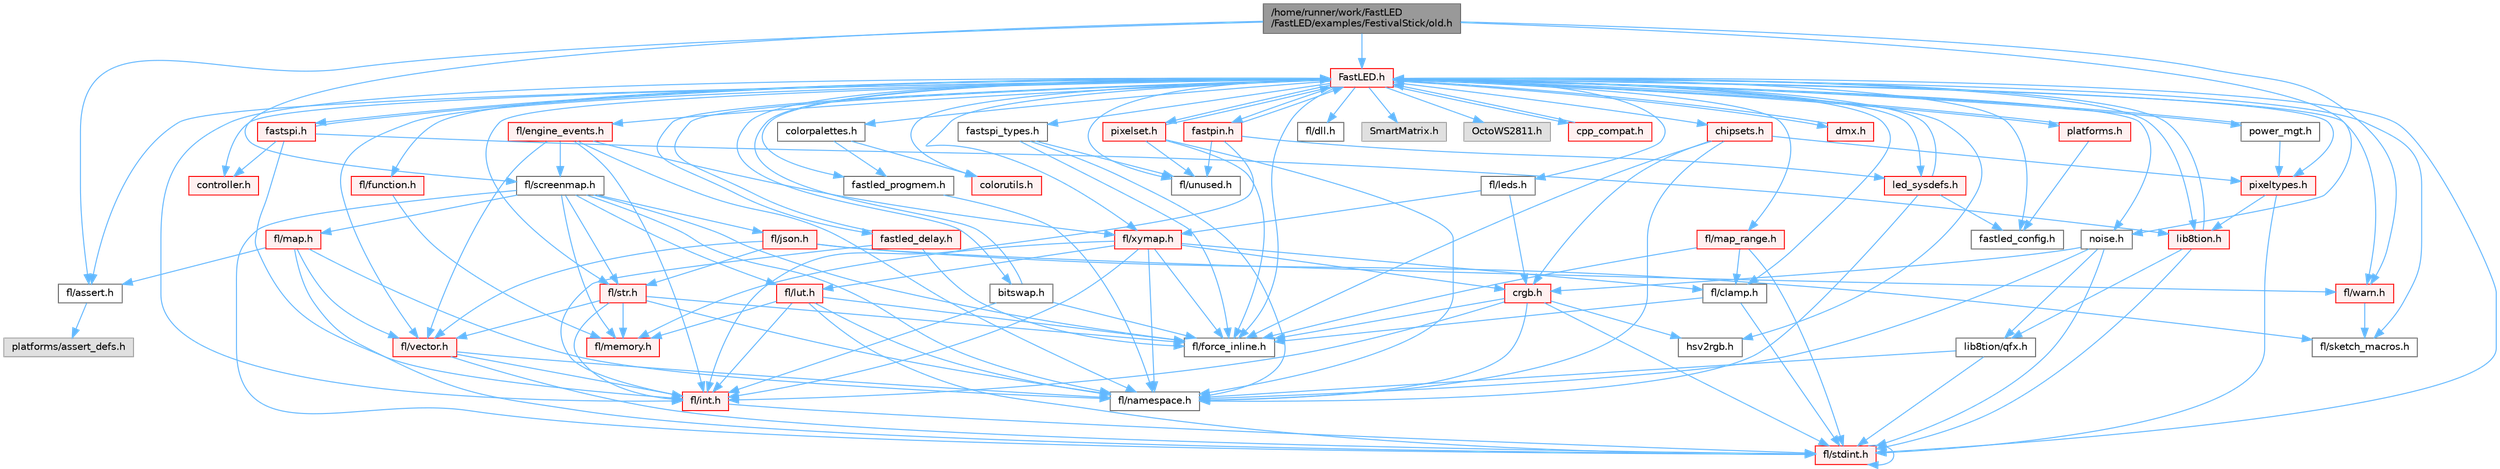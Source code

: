 digraph "/home/runner/work/FastLED/FastLED/examples/FestivalStick/old.h"
{
 // INTERACTIVE_SVG=YES
 // LATEX_PDF_SIZE
  bgcolor="transparent";
  edge [fontname=Helvetica,fontsize=10,labelfontname=Helvetica,labelfontsize=10];
  node [fontname=Helvetica,fontsize=10,shape=box,height=0.2,width=0.4];
  Node1 [id="Node000001",label="/home/runner/work/FastLED\l/FastLED/examples/FestivalStick/old.h",height=0.2,width=0.4,color="gray40", fillcolor="grey60", style="filled", fontcolor="black",tooltip=" "];
  Node1 -> Node2 [id="edge1_Node000001_Node000002",color="steelblue1",style="solid",tooltip=" "];
  Node2 [id="Node000002",label="fl/assert.h",height=0.2,width=0.4,color="grey40", fillcolor="white", style="filled",URL="$dc/da7/assert_8h.html",tooltip=" "];
  Node2 -> Node3 [id="edge2_Node000002_Node000003",color="steelblue1",style="solid",tooltip=" "];
  Node3 [id="Node000003",label="platforms/assert_defs.h",height=0.2,width=0.4,color="grey60", fillcolor="#E0E0E0", style="filled",tooltip=" "];
  Node1 -> Node4 [id="edge3_Node000001_Node000004",color="steelblue1",style="solid",tooltip=" "];
  Node4 [id="Node000004",label="fl/screenmap.h",height=0.2,width=0.4,color="grey40", fillcolor="white", style="filled",URL="$d7/d97/screenmap_8h.html",tooltip=" "];
  Node4 -> Node5 [id="edge4_Node000004_Node000005",color="steelblue1",style="solid",tooltip=" "];
  Node5 [id="Node000005",label="fl/stdint.h",height=0.2,width=0.4,color="red", fillcolor="#FFF0F0", style="filled",URL="$df/dd8/stdint_8h.html",tooltip=" "];
  Node5 -> Node5 [id="edge5_Node000005_Node000005",color="steelblue1",style="solid",tooltip=" "];
  Node4 -> Node7 [id="edge6_Node000004_Node000007",color="steelblue1",style="solid",tooltip=" "];
  Node7 [id="Node000007",label="fl/force_inline.h",height=0.2,width=0.4,color="grey40", fillcolor="white", style="filled",URL="$d4/d64/force__inline_8h.html",tooltip=" "];
  Node4 -> Node8 [id="edge7_Node000004_Node000008",color="steelblue1",style="solid",tooltip=" "];
  Node8 [id="Node000008",label="fl/lut.h",height=0.2,width=0.4,color="red", fillcolor="#FFF0F0", style="filled",URL="$db/d54/lut_8h.html",tooltip=" "];
  Node8 -> Node7 [id="edge8_Node000008_Node000007",color="steelblue1",style="solid",tooltip=" "];
  Node8 -> Node25 [id="edge9_Node000008_Node000025",color="steelblue1",style="solid",tooltip=" "];
  Node25 [id="Node000025",label="fl/memory.h",height=0.2,width=0.4,color="red", fillcolor="#FFF0F0", style="filled",URL="$dc/d18/memory_8h.html",tooltip=" "];
  Node8 -> Node5 [id="edge10_Node000008_Node000005",color="steelblue1",style="solid",tooltip=" "];
  Node8 -> Node13 [id="edge11_Node000008_Node000013",color="steelblue1",style="solid",tooltip=" "];
  Node13 [id="Node000013",label="fl/int.h",height=0.2,width=0.4,color="red", fillcolor="#FFF0F0", style="filled",URL="$d3/d7e/int_8h.html",tooltip=" "];
  Node13 -> Node5 [id="edge12_Node000013_Node000005",color="steelblue1",style="solid",tooltip=" "];
  Node8 -> Node23 [id="edge13_Node000008_Node000023",color="steelblue1",style="solid",tooltip=" "];
  Node23 [id="Node000023",label="fl/namespace.h",height=0.2,width=0.4,color="grey40", fillcolor="white", style="filled",URL="$df/d2a/namespace_8h.html",tooltip="Implements the FastLED namespace macros."];
  Node4 -> Node25 [id="edge14_Node000004_Node000025",color="steelblue1",style="solid",tooltip=" "];
  Node4 -> Node55 [id="edge15_Node000004_Node000055",color="steelblue1",style="solid",tooltip=" "];
  Node55 [id="Node000055",label="fl/map.h",height=0.2,width=0.4,color="red", fillcolor="#FFF0F0", style="filled",URL="$dc/db7/map_8h.html",tooltip=" "];
  Node55 -> Node5 [id="edge16_Node000055_Node000005",color="steelblue1",style="solid",tooltip=" "];
  Node55 -> Node2 [id="edge17_Node000055_Node000002",color="steelblue1",style="solid",tooltip=" "];
  Node55 -> Node23 [id="edge18_Node000055_Node000023",color="steelblue1",style="solid",tooltip=" "];
  Node55 -> Node46 [id="edge19_Node000055_Node000046",color="steelblue1",style="solid",tooltip=" "];
  Node46 [id="Node000046",label="fl/vector.h",height=0.2,width=0.4,color="red", fillcolor="#FFF0F0", style="filled",URL="$d6/d68/vector_8h.html",tooltip=" "];
  Node46 -> Node5 [id="edge20_Node000046_Node000005",color="steelblue1",style="solid",tooltip=" "];
  Node46 -> Node13 [id="edge21_Node000046_Node000013",color="steelblue1",style="solid",tooltip=" "];
  Node46 -> Node23 [id="edge22_Node000046_Node000023",color="steelblue1",style="solid",tooltip=" "];
  Node4 -> Node23 [id="edge23_Node000004_Node000023",color="steelblue1",style="solid",tooltip=" "];
  Node4 -> Node12 [id="edge24_Node000004_Node000012",color="steelblue1",style="solid",tooltip=" "];
  Node12 [id="Node000012",label="fl/str.h",height=0.2,width=0.4,color="red", fillcolor="#FFF0F0", style="filled",URL="$d1/d93/str_8h.html",tooltip=" "];
  Node12 -> Node13 [id="edge25_Node000012_Node000013",color="steelblue1",style="solid",tooltip=" "];
  Node12 -> Node23 [id="edge26_Node000012_Node000023",color="steelblue1",style="solid",tooltip=" "];
  Node12 -> Node25 [id="edge27_Node000012_Node000025",color="steelblue1",style="solid",tooltip=" "];
  Node12 -> Node46 [id="edge28_Node000012_Node000046",color="steelblue1",style="solid",tooltip=" "];
  Node12 -> Node7 [id="edge29_Node000012_Node000007",color="steelblue1",style="solid",tooltip=" "];
  Node4 -> Node63 [id="edge30_Node000004_Node000063",color="steelblue1",style="solid",tooltip=" "];
  Node63 [id="Node000063",label="fl/json.h",height=0.2,width=0.4,color="red", fillcolor="#FFF0F0", style="filled",URL="$d7/d91/fl_2json_8h.html",tooltip="FastLED's Elegant JSON Library: fl::Json"];
  Node63 -> Node46 [id="edge31_Node000063_Node000046",color="steelblue1",style="solid",tooltip=" "];
  Node63 -> Node12 [id="edge32_Node000063_Node000012",color="steelblue1",style="solid",tooltip=" "];
  Node63 -> Node66 [id="edge33_Node000063_Node000066",color="steelblue1",style="solid",tooltip=" "];
  Node66 [id="Node000066",label="fl/warn.h",height=0.2,width=0.4,color="red", fillcolor="#FFF0F0", style="filled",URL="$de/d77/warn_8h.html",tooltip=" "];
  Node66 -> Node77 [id="edge34_Node000066_Node000077",color="steelblue1",style="solid",tooltip=" "];
  Node77 [id="Node000077",label="fl/sketch_macros.h",height=0.2,width=0.4,color="grey40", fillcolor="white", style="filled",URL="$d1/dbc/sketch__macros_8h.html",tooltip=" "];
  Node63 -> Node77 [id="edge35_Node000063_Node000077",color="steelblue1",style="solid",tooltip=" "];
  Node1 -> Node66 [id="edge36_Node000001_Node000066",color="steelblue1",style="solid",tooltip=" "];
  Node1 -> Node80 [id="edge37_Node000001_Node000080",color="steelblue1",style="solid",tooltip=" "];
  Node80 [id="Node000080",label="noise.h",height=0.2,width=0.4,color="grey40", fillcolor="white", style="filled",URL="$d1/d31/noise_8h.html",tooltip="Functions to generate and fill arrays with noise."];
  Node80 -> Node5 [id="edge38_Node000080_Node000005",color="steelblue1",style="solid",tooltip=" "];
  Node80 -> Node69 [id="edge39_Node000080_Node000069",color="steelblue1",style="solid",tooltip=" "];
  Node69 [id="Node000069",label="crgb.h",height=0.2,width=0.4,color="red", fillcolor="#FFF0F0", style="filled",URL="$db/dd1/crgb_8h.html",tooltip="Defines the red, green, and blue (RGB) pixel struct."];
  Node69 -> Node5 [id="edge40_Node000069_Node000005",color="steelblue1",style="solid",tooltip=" "];
  Node69 -> Node13 [id="edge41_Node000069_Node000013",color="steelblue1",style="solid",tooltip=" "];
  Node69 -> Node23 [id="edge42_Node000069_Node000023",color="steelblue1",style="solid",tooltip=" "];
  Node69 -> Node7 [id="edge43_Node000069_Node000007",color="steelblue1",style="solid",tooltip=" "];
  Node69 -> Node74 [id="edge44_Node000069_Node000074",color="steelblue1",style="solid",tooltip=" "];
  Node74 [id="Node000074",label="hsv2rgb.h",height=0.2,width=0.4,color="grey40", fillcolor="white", style="filled",URL="$de/d9a/hsv2rgb_8h.html",tooltip="Functions to convert from the HSV colorspace to the RGB colorspace."];
  Node80 -> Node23 [id="edge45_Node000080_Node000023",color="steelblue1",style="solid",tooltip=" "];
  Node80 -> Node81 [id="edge46_Node000080_Node000081",color="steelblue1",style="solid",tooltip=" "];
  Node81 [id="Node000081",label="lib8tion/qfx.h",height=0.2,width=0.4,color="grey40", fillcolor="white", style="filled",URL="$d2/d19/qfx_8h.html",tooltip=" "];
  Node81 -> Node5 [id="edge47_Node000081_Node000005",color="steelblue1",style="solid",tooltip=" "];
  Node81 -> Node23 [id="edge48_Node000081_Node000023",color="steelblue1",style="solid",tooltip=" "];
  Node1 -> Node82 [id="edge49_Node000001_Node000082",color="steelblue1",style="solid",tooltip=" "];
  Node82 [id="Node000082",label="FastLED.h",height=0.2,width=0.4,color="red", fillcolor="#FFF0F0", style="filled",URL="$db/d97/_fast_l_e_d_8h.html",tooltip="central include file for FastLED, defines the CFastLED class/object"];
  Node82 -> Node5 [id="edge50_Node000082_Node000005",color="steelblue1",style="solid",tooltip=" "];
  Node82 -> Node83 [id="edge51_Node000082_Node000083",color="steelblue1",style="solid",tooltip=" "];
  Node83 [id="Node000083",label="fl/dll.h",height=0.2,width=0.4,color="grey40", fillcolor="white", style="filled",URL="$d3/d4b/dll_8h.html",tooltip="FastLED dynamic library interface - lightweight header for external callers."];
  Node82 -> Node84 [id="edge52_Node000082_Node000084",color="steelblue1",style="solid",tooltip=" "];
  Node84 [id="Node000084",label="SmartMatrix.h",height=0.2,width=0.4,color="grey60", fillcolor="#E0E0E0", style="filled",tooltip=" "];
  Node82 -> Node85 [id="edge53_Node000082_Node000085",color="steelblue1",style="solid",tooltip=" "];
  Node85 [id="Node000085",label="OctoWS2811.h",height=0.2,width=0.4,color="grey60", fillcolor="#E0E0E0", style="filled",tooltip=" "];
  Node82 -> Node7 [id="edge54_Node000082_Node000007",color="steelblue1",style="solid",tooltip=" "];
  Node82 -> Node86 [id="edge55_Node000082_Node000086",color="steelblue1",style="solid",tooltip=" "];
  Node86 [id="Node000086",label="cpp_compat.h",height=0.2,width=0.4,color="red", fillcolor="#FFF0F0", style="filled",URL="$d9/d13/cpp__compat_8h.html",tooltip="Compatibility functions based on C++ version."];
  Node86 -> Node82 [id="edge56_Node000086_Node000082",color="steelblue1",style="solid",tooltip=" "];
  Node82 -> Node88 [id="edge57_Node000082_Node000088",color="steelblue1",style="solid",tooltip=" "];
  Node88 [id="Node000088",label="fastled_config.h",height=0.2,width=0.4,color="grey40", fillcolor="white", style="filled",URL="$d5/d11/fastled__config_8h.html",tooltip="Contains definitions that can be used to configure FastLED at compile time."];
  Node82 -> Node89 [id="edge58_Node000082_Node000089",color="steelblue1",style="solid",tooltip=" "];
  Node89 [id="Node000089",label="led_sysdefs.h",height=0.2,width=0.4,color="red", fillcolor="#FFF0F0", style="filled",URL="$d9/d3e/led__sysdefs_8h.html",tooltip="Determines which platform system definitions to include."];
  Node89 -> Node82 [id="edge59_Node000089_Node000082",color="steelblue1",style="solid",tooltip=" "];
  Node89 -> Node88 [id="edge60_Node000089_Node000088",color="steelblue1",style="solid",tooltip=" "];
  Node89 -> Node23 [id="edge61_Node000089_Node000023",color="steelblue1",style="solid",tooltip=" "];
  Node82 -> Node91 [id="edge62_Node000082_Node000091",color="steelblue1",style="solid",tooltip=" "];
  Node91 [id="Node000091",label="fastled_delay.h",height=0.2,width=0.4,color="red", fillcolor="#FFF0F0", style="filled",URL="$d0/da8/fastled__delay_8h.html",tooltip="Utility functions and classes for managing delay cycles."];
  Node91 -> Node82 [id="edge63_Node000091_Node000082",color="steelblue1",style="solid",tooltip=" "];
  Node91 -> Node7 [id="edge64_Node000091_Node000007",color="steelblue1",style="solid",tooltip=" "];
  Node91 -> Node13 [id="edge65_Node000091_Node000013",color="steelblue1",style="solid",tooltip=" "];
  Node82 -> Node93 [id="edge66_Node000082_Node000093",color="steelblue1",style="solid",tooltip=" "];
  Node93 [id="Node000093",label="bitswap.h",height=0.2,width=0.4,color="grey40", fillcolor="white", style="filled",URL="$de/ded/bitswap_8h.html",tooltip="Functions for doing a rotation of bits/bytes used by parallel output."];
  Node93 -> Node82 [id="edge67_Node000093_Node000082",color="steelblue1",style="solid",tooltip=" "];
  Node93 -> Node7 [id="edge68_Node000093_Node000007",color="steelblue1",style="solid",tooltip=" "];
  Node93 -> Node13 [id="edge69_Node000093_Node000013",color="steelblue1",style="solid",tooltip=" "];
  Node82 -> Node94 [id="edge70_Node000082_Node000094",color="steelblue1",style="solid",tooltip=" "];
  Node94 [id="Node000094",label="controller.h",height=0.2,width=0.4,color="red", fillcolor="#FFF0F0", style="filled",URL="$d2/dd9/controller_8h.html",tooltip="deprecated: base definitions used by led controllers for writing out led data"];
  Node82 -> Node120 [id="edge71_Node000082_Node000120",color="steelblue1",style="solid",tooltip=" "];
  Node120 [id="Node000120",label="fastpin.h",height=0.2,width=0.4,color="red", fillcolor="#FFF0F0", style="filled",URL="$db/d65/fastpin_8h.html",tooltip="Class base definitions for defining fast pin access."];
  Node120 -> Node82 [id="edge72_Node000120_Node000082",color="steelblue1",style="solid",tooltip=" "];
  Node120 -> Node89 [id="edge73_Node000120_Node000089",color="steelblue1",style="solid",tooltip=" "];
  Node120 -> Node52 [id="edge74_Node000120_Node000052",color="steelblue1",style="solid",tooltip=" "];
  Node52 [id="Node000052",label="fl/unused.h",height=0.2,width=0.4,color="grey40", fillcolor="white", style="filled",URL="$d8/d4b/unused_8h.html",tooltip=" "];
  Node120 -> Node13 [id="edge75_Node000120_Node000013",color="steelblue1",style="solid",tooltip=" "];
  Node82 -> Node121 [id="edge76_Node000082_Node000121",color="steelblue1",style="solid",tooltip=" "];
  Node121 [id="Node000121",label="fastspi_types.h",height=0.2,width=0.4,color="grey40", fillcolor="white", style="filled",URL="$d2/ddb/fastspi__types_8h.html",tooltip="Data types and constants used by SPI interfaces."];
  Node121 -> Node7 [id="edge77_Node000121_Node000007",color="steelblue1",style="solid",tooltip=" "];
  Node121 -> Node23 [id="edge78_Node000121_Node000023",color="steelblue1",style="solid",tooltip=" "];
  Node121 -> Node52 [id="edge79_Node000121_Node000052",color="steelblue1",style="solid",tooltip=" "];
  Node82 -> Node122 [id="edge80_Node000082_Node000122",color="steelblue1",style="solid",tooltip=" "];
  Node122 [id="Node000122",label="dmx.h",height=0.2,width=0.4,color="red", fillcolor="#FFF0F0", style="filled",URL="$d3/de1/dmx_8h.html",tooltip="Defines the DMX512-based LED controllers."];
  Node122 -> Node82 [id="edge81_Node000122_Node000082",color="steelblue1",style="solid",tooltip=" "];
  Node82 -> Node125 [id="edge82_Node000082_Node000125",color="steelblue1",style="solid",tooltip=" "];
  Node125 [id="Node000125",label="platforms.h",height=0.2,width=0.4,color="red", fillcolor="#FFF0F0", style="filled",URL="$da/dc9/platforms_8h.html",tooltip="Determines which platforms headers to include."];
  Node125 -> Node82 [id="edge83_Node000125_Node000082",color="steelblue1",style="solid",tooltip=" "];
  Node125 -> Node88 [id="edge84_Node000125_Node000088",color="steelblue1",style="solid",tooltip=" "];
  Node82 -> Node76 [id="edge85_Node000082_Node000076",color="steelblue1",style="solid",tooltip=" "];
  Node76 [id="Node000076",label="fastled_progmem.h",height=0.2,width=0.4,color="grey40", fillcolor="white", style="filled",URL="$df/dab/fastled__progmem_8h.html",tooltip="Wrapper definitions to allow seamless use of PROGMEM in environments that have it."];
  Node76 -> Node23 [id="edge86_Node000076_Node000023",color="steelblue1",style="solid",tooltip=" "];
  Node82 -> Node97 [id="edge87_Node000082_Node000097",color="steelblue1",style="solid",tooltip=" "];
  Node97 [id="Node000097",label="lib8tion.h",height=0.2,width=0.4,color="red", fillcolor="#FFF0F0", style="filled",URL="$df/da5/lib8tion_8h.html",tooltip="Fast, efficient 8-bit math functions specifically designed for high-performance LED programming."];
  Node97 -> Node82 [id="edge88_Node000097_Node000082",color="steelblue1",style="solid",tooltip=" "];
  Node97 -> Node5 [id="edge89_Node000097_Node000005",color="steelblue1",style="solid",tooltip=" "];
  Node97 -> Node81 [id="edge90_Node000097_Node000081",color="steelblue1",style="solid",tooltip=" "];
  Node82 -> Node96 [id="edge91_Node000082_Node000096",color="steelblue1",style="solid",tooltip=" "];
  Node96 [id="Node000096",label="pixeltypes.h",height=0.2,width=0.4,color="red", fillcolor="#FFF0F0", style="filled",URL="$d2/dba/pixeltypes_8h.html",tooltip="Includes defintions for RGB and HSV pixels."];
  Node96 -> Node5 [id="edge92_Node000096_Node000005",color="steelblue1",style="solid",tooltip=" "];
  Node96 -> Node97 [id="edge93_Node000096_Node000097",color="steelblue1",style="solid",tooltip=" "];
  Node82 -> Node74 [id="edge94_Node000082_Node000074",color="steelblue1",style="solid",tooltip=" "];
  Node82 -> Node127 [id="edge95_Node000082_Node000127",color="steelblue1",style="solid",tooltip=" "];
  Node127 [id="Node000127",label="colorutils.h",height=0.2,width=0.4,color="red", fillcolor="#FFF0F0", style="filled",URL="$d1/dfb/colorutils_8h.html",tooltip=" "];
  Node82 -> Node132 [id="edge96_Node000082_Node000132",color="steelblue1",style="solid",tooltip=" "];
  Node132 [id="Node000132",label="pixelset.h",height=0.2,width=0.4,color="red", fillcolor="#FFF0F0", style="filled",URL="$d4/d46/pixelset_8h.html",tooltip="Declares classes for managing logical groups of LEDs."];
  Node132 -> Node7 [id="edge97_Node000132_Node000007",color="steelblue1",style="solid",tooltip=" "];
  Node132 -> Node23 [id="edge98_Node000132_Node000023",color="steelblue1",style="solid",tooltip=" "];
  Node132 -> Node52 [id="edge99_Node000132_Node000052",color="steelblue1",style="solid",tooltip=" "];
  Node132 -> Node82 [id="edge100_Node000132_Node000082",color="steelblue1",style="solid",tooltip=" "];
  Node82 -> Node133 [id="edge101_Node000082_Node000133",color="steelblue1",style="solid",tooltip=" "];
  Node133 [id="Node000133",label="colorpalettes.h",height=0.2,width=0.4,color="grey40", fillcolor="white", style="filled",URL="$dc/dcc/colorpalettes_8h.html",tooltip="Declarations for the predefined color palettes supplied by FastLED."];
  Node133 -> Node127 [id="edge102_Node000133_Node000127",color="steelblue1",style="solid",tooltip=" "];
  Node133 -> Node76 [id="edge103_Node000133_Node000076",color="steelblue1",style="solid",tooltip=" "];
  Node82 -> Node80 [id="edge104_Node000082_Node000080",color="steelblue1",style="solid",tooltip=" "];
  Node82 -> Node134 [id="edge105_Node000082_Node000134",color="steelblue1",style="solid",tooltip=" "];
  Node134 [id="Node000134",label="power_mgt.h",height=0.2,width=0.4,color="grey40", fillcolor="white", style="filled",URL="$dc/d5b/power__mgt_8h.html",tooltip="Functions to limit the power used by FastLED."];
  Node134 -> Node82 [id="edge106_Node000134_Node000082",color="steelblue1",style="solid",tooltip=" "];
  Node134 -> Node96 [id="edge107_Node000134_Node000096",color="steelblue1",style="solid",tooltip=" "];
  Node82 -> Node135 [id="edge108_Node000082_Node000135",color="steelblue1",style="solid",tooltip=" "];
  Node135 [id="Node000135",label="fastspi.h",height=0.2,width=0.4,color="red", fillcolor="#FFF0F0", style="filled",URL="$d6/ddc/fastspi_8h.html",tooltip="Serial peripheral interface (SPI) definitions per platform."];
  Node135 -> Node82 [id="edge109_Node000135_Node000082",color="steelblue1",style="solid",tooltip=" "];
  Node135 -> Node94 [id="edge110_Node000135_Node000094",color="steelblue1",style="solid",tooltip=" "];
  Node135 -> Node97 [id="edge111_Node000135_Node000097",color="steelblue1",style="solid",tooltip=" "];
  Node135 -> Node13 [id="edge112_Node000135_Node000013",color="steelblue1",style="solid",tooltip=" "];
  Node82 -> Node137 [id="edge113_Node000082_Node000137",color="steelblue1",style="solid",tooltip=" "];
  Node137 [id="Node000137",label="chipsets.h",height=0.2,width=0.4,color="red", fillcolor="#FFF0F0", style="filled",URL="$db/d66/chipsets_8h.html",tooltip="Contains the bulk of the definitions for the various LED chipsets supported."];
  Node137 -> Node96 [id="edge114_Node000137_Node000096",color="steelblue1",style="solid",tooltip=" "];
  Node137 -> Node7 [id="edge115_Node000137_Node000007",color="steelblue1",style="solid",tooltip=" "];
  Node137 -> Node69 [id="edge116_Node000137_Node000069",color="steelblue1",style="solid",tooltip=" "];
  Node137 -> Node23 [id="edge117_Node000137_Node000023",color="steelblue1",style="solid",tooltip=" "];
  Node82 -> Node115 [id="edge118_Node000082_Node000115",color="steelblue1",style="solid",tooltip=" "];
  Node115 [id="Node000115",label="fl/engine_events.h",height=0.2,width=0.4,color="red", fillcolor="#FFF0F0", style="filled",URL="$db/dc0/engine__events_8h.html",tooltip=" "];
  Node115 -> Node23 [id="edge119_Node000115_Node000023",color="steelblue1",style="solid",tooltip=" "];
  Node115 -> Node4 [id="edge120_Node000115_Node000004",color="steelblue1",style="solid",tooltip=" "];
  Node115 -> Node46 [id="edge121_Node000115_Node000046",color="steelblue1",style="solid",tooltip=" "];
  Node115 -> Node117 [id="edge122_Node000115_Node000117",color="steelblue1",style="solid",tooltip=" "];
  Node117 [id="Node000117",label="fl/xymap.h",height=0.2,width=0.4,color="red", fillcolor="#FFF0F0", style="filled",URL="$da/d61/xymap_8h.html",tooltip=" "];
  Node117 -> Node13 [id="edge123_Node000117_Node000013",color="steelblue1",style="solid",tooltip=" "];
  Node117 -> Node23 [id="edge124_Node000117_Node000023",color="steelblue1",style="solid",tooltip=" "];
  Node117 -> Node7 [id="edge125_Node000117_Node000007",color="steelblue1",style="solid",tooltip=" "];
  Node117 -> Node69 [id="edge126_Node000117_Node000069",color="steelblue1",style="solid",tooltip=" "];
  Node117 -> Node18 [id="edge127_Node000117_Node000018",color="steelblue1",style="solid",tooltip=" "];
  Node18 [id="Node000018",label="fl/clamp.h",height=0.2,width=0.4,color="grey40", fillcolor="white", style="filled",URL="$d6/dd3/clamp_8h.html",tooltip=" "];
  Node18 -> Node5 [id="edge128_Node000018_Node000005",color="steelblue1",style="solid",tooltip=" "];
  Node18 -> Node7 [id="edge129_Node000018_Node000007",color="steelblue1",style="solid",tooltip=" "];
  Node117 -> Node8 [id="edge130_Node000117_Node000008",color="steelblue1",style="solid",tooltip=" "];
  Node117 -> Node25 [id="edge131_Node000117_Node000025",color="steelblue1",style="solid",tooltip=" "];
  Node115 -> Node13 [id="edge132_Node000115_Node000013",color="steelblue1",style="solid",tooltip=" "];
  Node82 -> Node139 [id="edge133_Node000082_Node000139",color="steelblue1",style="solid",tooltip=" "];
  Node139 [id="Node000139",label="fl/leds.h",height=0.2,width=0.4,color="grey40", fillcolor="white", style="filled",URL="$da/d78/leds_8h.html",tooltip=" "];
  Node139 -> Node69 [id="edge134_Node000139_Node000069",color="steelblue1",style="solid",tooltip=" "];
  Node139 -> Node117 [id="edge135_Node000139_Node000117",color="steelblue1",style="solid",tooltip=" "];
  Node82 -> Node13 [id="edge136_Node000082_Node000013",color="steelblue1",style="solid",tooltip=" "];
  Node82 -> Node12 [id="edge137_Node000082_Node000012",color="steelblue1",style="solid",tooltip=" "];
  Node82 -> Node117 [id="edge138_Node000082_Node000117",color="steelblue1",style="solid",tooltip=" "];
  Node82 -> Node18 [id="edge139_Node000082_Node000018",color="steelblue1",style="solid",tooltip=" "];
  Node82 -> Node19 [id="edge140_Node000082_Node000019",color="steelblue1",style="solid",tooltip=" "];
  Node19 [id="Node000019",label="fl/map_range.h",height=0.2,width=0.4,color="red", fillcolor="#FFF0F0", style="filled",URL="$d1/d47/map__range_8h.html",tooltip=" "];
  Node19 -> Node5 [id="edge141_Node000019_Node000005",color="steelblue1",style="solid",tooltip=" "];
  Node19 -> Node18 [id="edge142_Node000019_Node000018",color="steelblue1",style="solid",tooltip=" "];
  Node19 -> Node7 [id="edge143_Node000019_Node000007",color="steelblue1",style="solid",tooltip=" "];
  Node82 -> Node66 [id="edge144_Node000082_Node000066",color="steelblue1",style="solid",tooltip=" "];
  Node82 -> Node2 [id="edge145_Node000082_Node000002",color="steelblue1",style="solid",tooltip=" "];
  Node82 -> Node52 [id="edge146_Node000082_Node000052",color="steelblue1",style="solid",tooltip=" "];
  Node82 -> Node46 [id="edge147_Node000082_Node000046",color="steelblue1",style="solid",tooltip=" "];
  Node82 -> Node79 [id="edge148_Node000082_Node000079",color="steelblue1",style="solid",tooltip=" "];
  Node79 [id="Node000079",label="fl/function.h",height=0.2,width=0.4,color="red", fillcolor="#FFF0F0", style="filled",URL="$dd/d67/function_8h.html",tooltip=" "];
  Node79 -> Node25 [id="edge149_Node000079_Node000025",color="steelblue1",style="solid",tooltip=" "];
  Node82 -> Node77 [id="edge150_Node000082_Node000077",color="steelblue1",style="solid",tooltip=" "];
}
